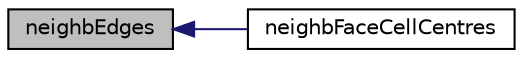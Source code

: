 digraph "neighbEdges"
{
  bgcolor="transparent";
  edge [fontname="Helvetica",fontsize="10",labelfontname="Helvetica",labelfontsize="10"];
  node [fontname="Helvetica",fontsize="10",shape=record];
  rankdir="LR";
  Node1 [label="neighbEdges",height=0.2,width=0.4,color="black", fillcolor="grey75", style="filled", fontcolor="black"];
  Node1 -> Node2 [dir="back",color="midnightblue",fontsize="10",style="solid",fontname="Helvetica"];
  Node2 [label="neighbFaceCellCentres",height=0.2,width=0.4,color="black",URL="$a02047.html#a3fcbcf1b4279dce6ed982daecc0df9b9",tooltip="Return processor-neighbbour patch neighbour cell centres. "];
}
